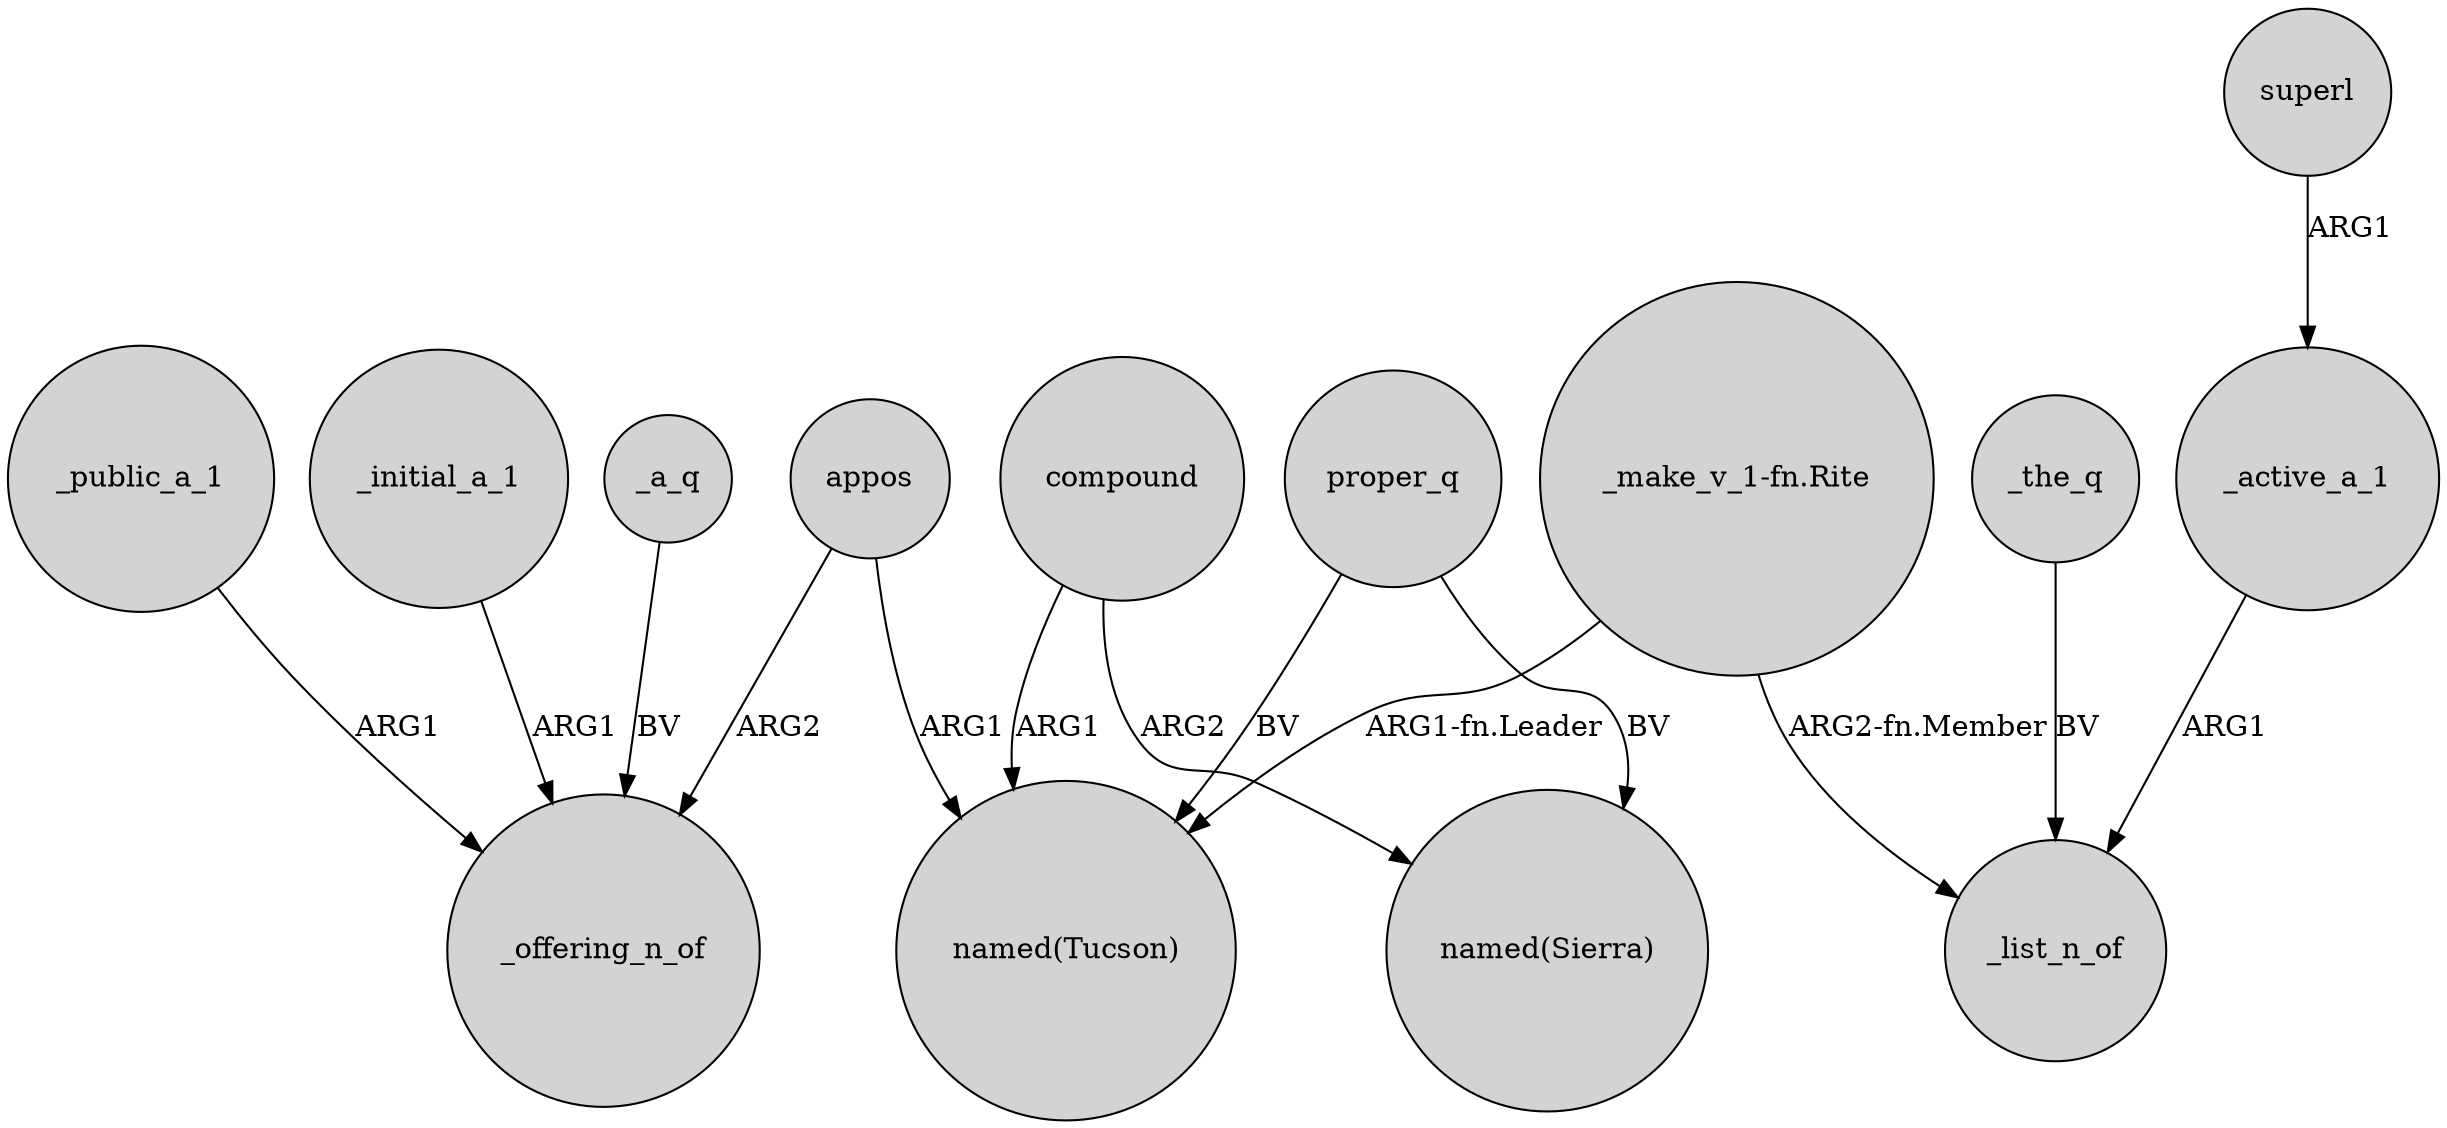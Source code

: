 digraph {
	node [shape=circle style=filled]
	_a_q -> _offering_n_of [label=BV]
	compound -> "named(Tucson)" [label=ARG1]
	_the_q -> _list_n_of [label=BV]
	compound -> "named(Sierra)" [label=ARG2]
	_initial_a_1 -> _offering_n_of [label=ARG1]
	"_make_v_1-fn.Rite" -> "named(Tucson)" [label="ARG1-fn.Leader"]
	proper_q -> "named(Tucson)" [label=BV]
	proper_q -> "named(Sierra)" [label=BV]
	_active_a_1 -> _list_n_of [label=ARG1]
	appos -> _offering_n_of [label=ARG2]
	appos -> "named(Tucson)" [label=ARG1]
	_public_a_1 -> _offering_n_of [label=ARG1]
	superl -> _active_a_1 [label=ARG1]
	"_make_v_1-fn.Rite" -> _list_n_of [label="ARG2-fn.Member"]
}
